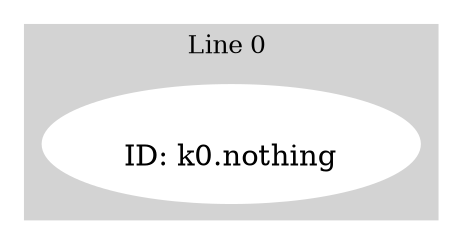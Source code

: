 digraph G {
     compound=true 
subgraph cluster_line_0 {
 style=filled;
 color=lightgrey; 
     node [style=filled,color=white]; 
k0_nothing [label=<<BR /> ID: k0.nothing <BR />>]
     fontsize="12" 
     label = "Line 0 " 
 }
}